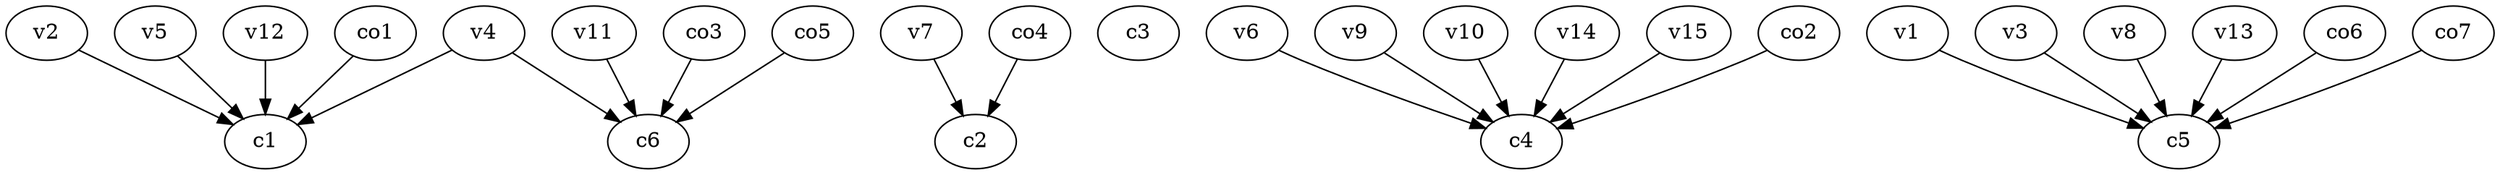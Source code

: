 strict digraph  {
c1;
c2;
c3;
c4;
c5;
c6;
v1;
v2;
v3;
v4;
v5;
v6;
v7;
v8;
v9;
v10;
v11;
v12;
v13;
v14;
v15;
co1;
co2;
co3;
co4;
co5;
co6;
co7;
v1 -> c5  [weight=1];
v2 -> c1  [weight=1];
v3 -> c5  [weight=1];
v4 -> c6  [weight=1];
v4 -> c1  [weight=1];
v5 -> c1  [weight=1];
v6 -> c4  [weight=1];
v7 -> c2  [weight=1];
v8 -> c5  [weight=1];
v9 -> c4  [weight=1];
v10 -> c4  [weight=1];
v11 -> c6  [weight=1];
v12 -> c1  [weight=1];
v13 -> c5  [weight=1];
v14 -> c4  [weight=1];
v15 -> c4  [weight=1];
co1 -> c1  [weight=1];
co2 -> c4  [weight=1];
co3 -> c6  [weight=1];
co4 -> c2  [weight=1];
co5 -> c6  [weight=1];
co6 -> c5  [weight=1];
co7 -> c5  [weight=1];
}
